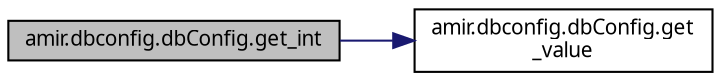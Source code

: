digraph "amir.dbconfig.dbConfig.get_int"
{
 // LATEX_PDF_SIZE
  edge [fontname="FreeSans.ttf",fontsize="10",labelfontname="FreeSans.ttf",labelfontsize="10"];
  node [fontname="FreeSans.ttf",fontsize="10",shape=record];
  rankdir="LR";
  Node1 [label="amir.dbconfig.dbConfig.get_int",height=0.2,width=0.4,color="black", fillcolor="grey75", style="filled", fontcolor="black",tooltip=" "];
  Node1 -> Node2 [color="midnightblue",fontsize="10",style="solid",fontname="FreeSans.ttf"];
  Node2 [label="amir.dbconfig.dbConfig.get\l_value",height=0.2,width=0.4,color="black", fillcolor="white", style="filled",URL="$classamir_1_1dbconfig_1_1db_config.html#a6ef5bf36e6e81b6385ced582fd33a085",tooltip=" "];
}
